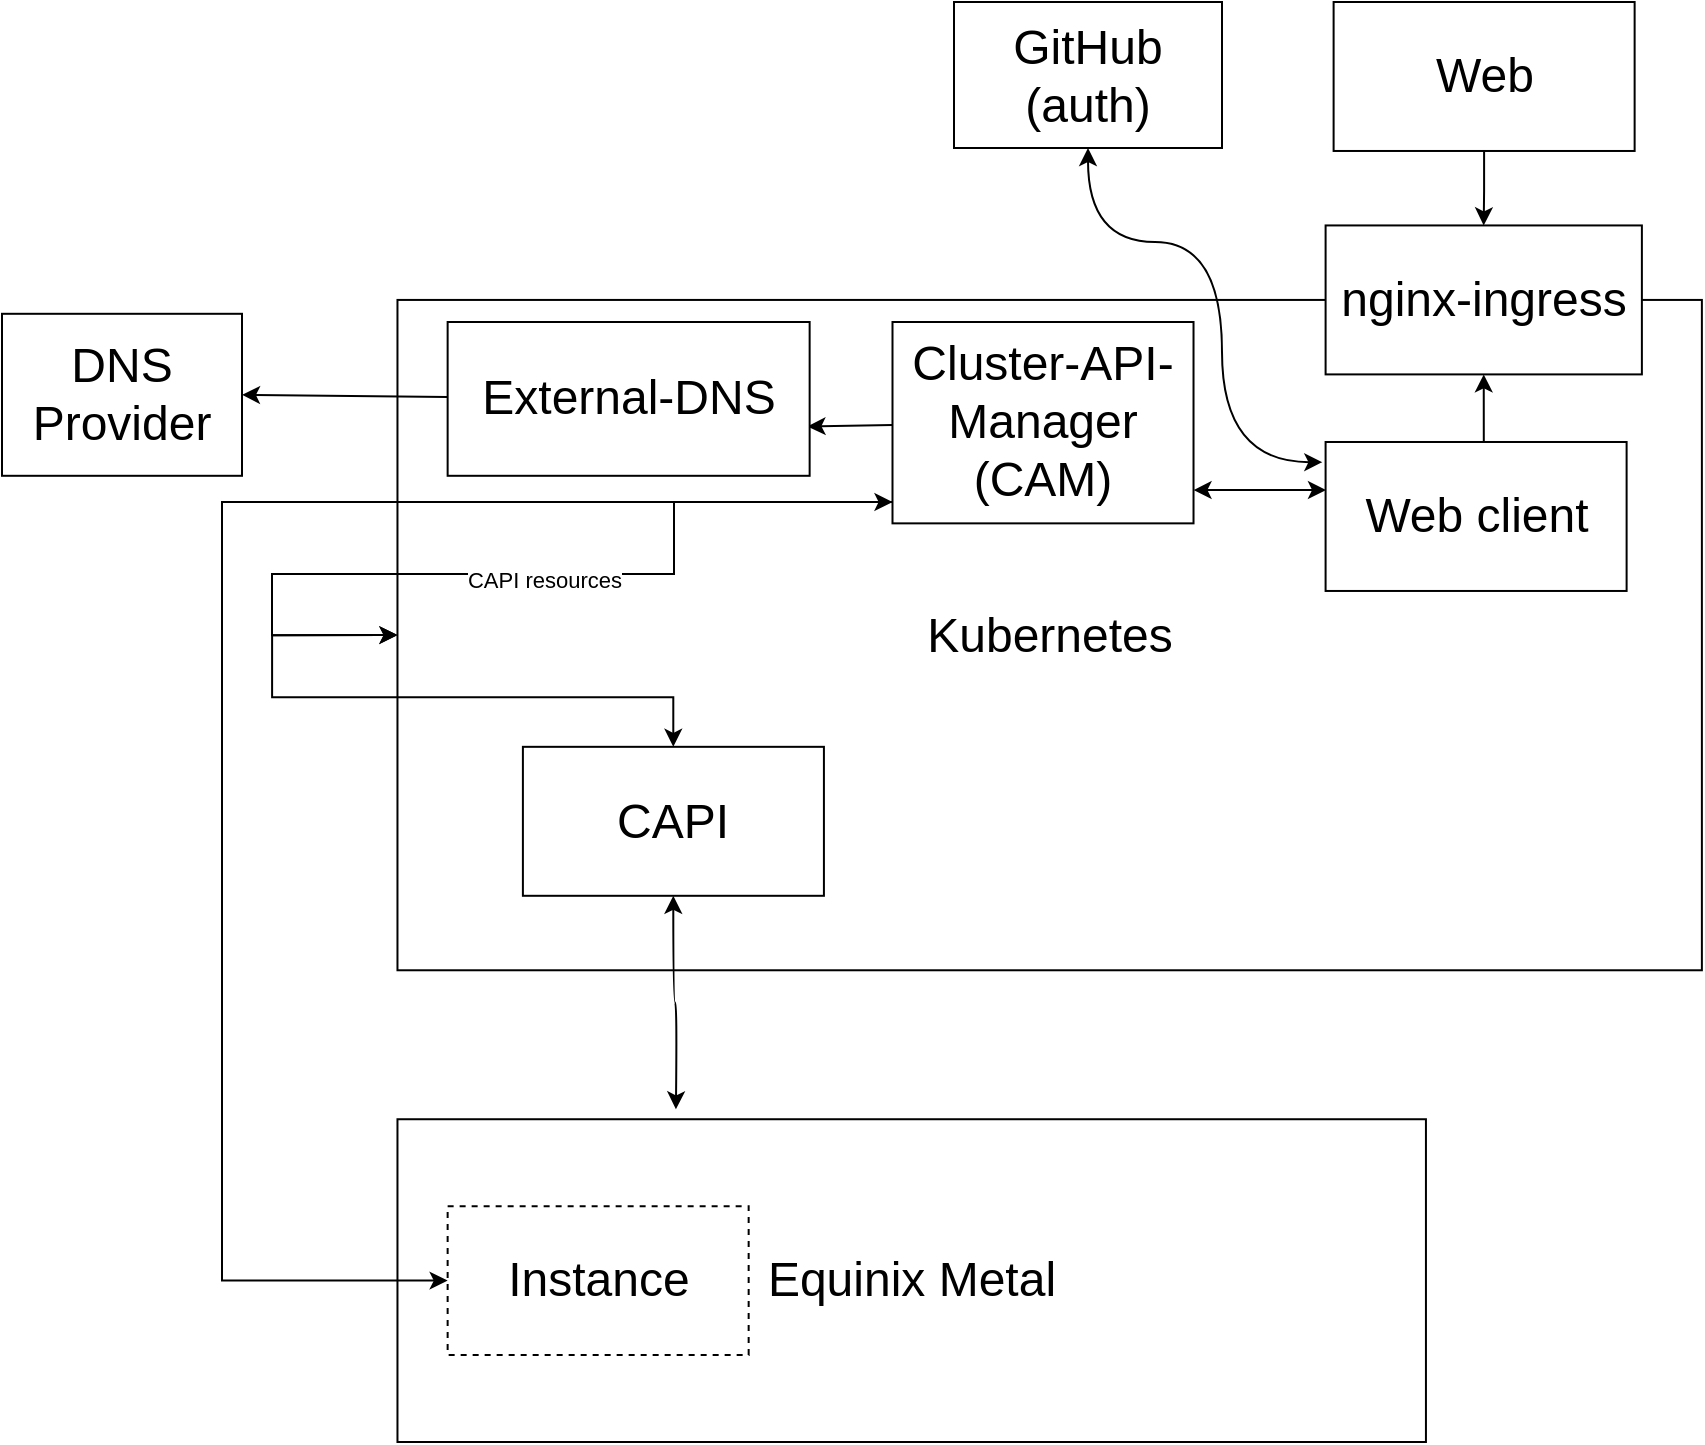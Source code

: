 <mxfile version="15.4.0" type="device"><diagram id="tiV7nghoQF2Dh3Z-YvS7" name="Page-1"><mxGraphModel dx="981" dy="1304" grid="1" gridSize="10" guides="1" tooltips="1" connect="1" arrows="1" fold="1" page="1" pageScale="1" pageWidth="1100" pageHeight="850" background="#ffffff" math="0" shadow="0"><root><mxCell id="0"/><mxCell id="1" parent="0"/><mxCell id="ZVNdN36Ds9Xtkr0zZmxS-3" value="Kubernetes" style="rounded=0;whiteSpace=wrap;html=1;fontSize=24;" parent="1" vertex="1"><mxGeometry x="267.737" y="198.966" width="652.203" height="335.172" as="geometry"/></mxCell><mxCell id="JoQEWr7jJlCOjSIoz-Fk-2" style="edgeStyle=orthogonalEdgeStyle;rounded=0;orthogonalLoop=1;jettySize=auto;html=1;exitX=0.5;exitY=0;exitDx=0;exitDy=0;entryX=0.5;entryY=1;entryDx=0;entryDy=0;" parent="1" source="ZVNdN36Ds9Xtkr0zZmxS-1" target="ZVNdN36Ds9Xtkr0zZmxS-4" edge="1"><mxGeometry relative="1" as="geometry"/></mxCell><mxCell id="nDFFLP45AcmhXHCYJJE5-8" style="edgeStyle=orthogonalEdgeStyle;rounded=0;orthogonalLoop=1;jettySize=auto;html=1;entryX=0.5;entryY=1;entryDx=0;entryDy=0;elbow=vertical;curved=1;startArrow=classic;startFill=1;exitX=0.709;exitY=0.242;exitDx=0;exitDy=0;exitPerimeter=0;" edge="1" parent="1" source="ZVNdN36Ds9Xtkr0zZmxS-3" target="nDFFLP45AcmhXHCYJJE5-3"><mxGeometry relative="1" as="geometry"><Array as="points"><mxPoint x="680" y="280"/><mxPoint x="680" y="170"/><mxPoint x="613" y="170"/></Array></mxGeometry></mxCell><mxCell id="ZVNdN36Ds9Xtkr0zZmxS-1" value="Web client" style="rounded=0;whiteSpace=wrap;html=1;fontSize=24;" parent="1" vertex="1"><mxGeometry x="731.796" y="269.997" width="150.508" height="74.483" as="geometry"/></mxCell><mxCell id="ZVNdN36Ds9Xtkr0zZmxS-6" style="edgeStyle=orthogonalEdgeStyle;rounded=0;orthogonalLoop=1;jettySize=auto;html=1;startArrow=classic;startFill=1;fontSize=24;" parent="1" edge="1"><mxGeometry x="179.94" y="71" as="geometry"><mxPoint x="732" y="294" as="targetPoint"/><Array as="points"><mxPoint x="732" y="294"/></Array><mxPoint x="665.76" y="294.034" as="sourcePoint"/></mxGeometry></mxCell><mxCell id="ZVNdN36Ds9Xtkr0zZmxS-9" style="edgeStyle=orthogonalEdgeStyle;rounded=0;orthogonalLoop=1;jettySize=auto;html=1;entryX=0;entryY=0.5;entryDx=0;entryDy=0;startArrow=classic;startFill=1;fontSize=24;" parent="1" source="ZVNdN36Ds9Xtkr0zZmxS-2" target="ZVNdN36Ds9Xtkr0zZmxS-3" edge="1"><mxGeometry x="179.94" y="50" as="geometry"><Array as="points"><mxPoint x="406" y="300"/><mxPoint x="406" y="336"/><mxPoint x="205" y="336"/><mxPoint x="205" y="367"/></Array></mxGeometry></mxCell><mxCell id="ZVNdN36Ds9Xtkr0zZmxS-10" value="CAPI resources" style="edgeLabel;html=1;align=center;verticalAlign=middle;resizable=0;points=[];" parent="ZVNdN36Ds9Xtkr0zZmxS-9" vertex="1" connectable="0"><mxGeometry x="0.068" y="3" relative="1" as="geometry"><mxPoint x="24" as="offset"/></mxGeometry></mxCell><mxCell id="nDFFLP45AcmhXHCYJJE5-7" style="edgeStyle=none;rounded=0;orthogonalLoop=1;jettySize=auto;html=1;entryX=0.994;entryY=0.679;entryDx=0;entryDy=0;entryPerimeter=0;" edge="1" parent="1" source="ZVNdN36Ds9Xtkr0zZmxS-2" target="JoQEWr7jJlCOjSIoz-Fk-3"><mxGeometry relative="1" as="geometry"/></mxCell><mxCell id="ZVNdN36Ds9Xtkr0zZmxS-2" value="Cluster-API-Manager (CAM)" style="rounded=0;whiteSpace=wrap;html=1;fontSize=24;" parent="1" vertex="1"><mxGeometry x="515.25" y="210" width="150.51" height="100.68" as="geometry"/></mxCell><mxCell id="ZVNdN36Ds9Xtkr0zZmxS-4" value="nginx-ingress" style="rounded=0;whiteSpace=wrap;html=1;fontSize=24;" parent="1" vertex="1"><mxGeometry x="731.8" y="161.72" width="158.14" height="74.48" as="geometry"/></mxCell><mxCell id="ZVNdN36Ds9Xtkr0zZmxS-12" style="edgeStyle=orthogonalEdgeStyle;orthogonalLoop=1;jettySize=auto;html=1;startArrow=classic;startFill=1;curved=1;fontSize=24;" parent="1" source="ZVNdN36Ds9Xtkr0zZmxS-7" edge="1"><mxGeometry x="179.94" y="50" as="geometry"><mxPoint x="406.957" y="603.655" as="targetPoint"/></mxGeometry></mxCell><mxCell id="ZVNdN36Ds9Xtkr0zZmxS-13" style="edgeStyle=orthogonalEdgeStyle;rounded=0;orthogonalLoop=1;jettySize=auto;html=1;entryX=0;entryY=0.5;entryDx=0;entryDy=0;startArrow=classic;startFill=1;fontSize=24;" parent="1" source="ZVNdN36Ds9Xtkr0zZmxS-7" target="ZVNdN36Ds9Xtkr0zZmxS-3" edge="1"><mxGeometry x="179.94" y="50" as="geometry"><Array as="points"><mxPoint x="405.703" y="397.586"/><mxPoint x="205.025" y="397.586"/><mxPoint x="205.025" y="366.552"/></Array></mxGeometry></mxCell><mxCell id="ZVNdN36Ds9Xtkr0zZmxS-7" value="CAPI" style="rounded=0;whiteSpace=wrap;html=1;fontSize=24;" parent="1" vertex="1"><mxGeometry x="330.448" y="422.414" width="150.508" height="74.483" as="geometry"/></mxCell><mxCell id="ZVNdN36Ds9Xtkr0zZmxS-11" value="Equinix Metal" style="rounded=0;whiteSpace=wrap;html=1;fontSize=24;" parent="1" vertex="1"><mxGeometry x="267.737" y="608.621" width="514.237" height="161.379" as="geometry"/></mxCell><mxCell id="ZVNdN36Ds9Xtkr0zZmxS-14" value="Instance" style="rounded=0;whiteSpace=wrap;html=1;dashed=1;fontSize=24;" parent="1" vertex="1"><mxGeometry x="292.821" y="652.069" width="150.508" height="74.483" as="geometry"/></mxCell><mxCell id="ZVNdN36Ds9Xtkr0zZmxS-17" value="" style="edgeStyle=orthogonalEdgeStyle;rounded=0;orthogonalLoop=1;jettySize=auto;html=1;startArrow=none;startFill=0;fontSize=24;" parent="1" source="ZVNdN36Ds9Xtkr0zZmxS-16" target="ZVNdN36Ds9Xtkr0zZmxS-4" edge="1"><mxGeometry x="179.94" y="50" as="geometry"/></mxCell><mxCell id="ZVNdN36Ds9Xtkr0zZmxS-16" value="Web" style="rounded=0;whiteSpace=wrap;html=1;fontSize=24;" parent="1" vertex="1"><mxGeometry x="735.804" y="50" width="150.508" height="74.483" as="geometry"/></mxCell><mxCell id="ZVNdN36Ds9Xtkr0zZmxS-19" style="edgeStyle=orthogonalEdgeStyle;rounded=0;orthogonalLoop=1;jettySize=auto;html=1;entryX=0;entryY=0.5;entryDx=0;entryDy=0;startArrow=none;startFill=0;fontSize=24;" parent="1" source="ZVNdN36Ds9Xtkr0zZmxS-2" target="ZVNdN36Ds9Xtkr0zZmxS-14" edge="1"><mxGeometry x="179.94" y="50" as="geometry"><Array as="points"><mxPoint x="180" y="300"/><mxPoint x="180" y="689"/></Array></mxGeometry></mxCell><mxCell id="nDFFLP45AcmhXHCYJJE5-2" style="rounded=0;orthogonalLoop=1;jettySize=auto;html=1;entryX=1;entryY=0.5;entryDx=0;entryDy=0;" edge="1" parent="1" source="JoQEWr7jJlCOjSIoz-Fk-3" target="nDFFLP45AcmhXHCYJJE5-1"><mxGeometry relative="1" as="geometry"/></mxCell><mxCell id="JoQEWr7jJlCOjSIoz-Fk-3" value="&lt;font style=&quot;font-size: 24px&quot;&gt;External-DNS&lt;/font&gt;" style="rounded=0;whiteSpace=wrap;html=1;" parent="1" vertex="1"><mxGeometry x="292.82" y="210" width="181" height="76.9" as="geometry"/></mxCell><mxCell id="nDFFLP45AcmhXHCYJJE5-1" value="&lt;font style=&quot;font-size: 24px&quot;&gt;DNS Provider&lt;/font&gt;" style="rounded=0;whiteSpace=wrap;html=1;" vertex="1" parent="1"><mxGeometry x="70" y="205.9" width="120" height="81" as="geometry"/></mxCell><mxCell id="nDFFLP45AcmhXHCYJJE5-3" value="&lt;font style=&quot;font-size: 24px&quot;&gt;GitHub&lt;br&gt;(auth)&lt;/font&gt;" style="rounded=0;whiteSpace=wrap;html=1;" vertex="1" parent="1"><mxGeometry x="546" y="50" width="134" height="73" as="geometry"/></mxCell></root></mxGraphModel></diagram></mxfile>